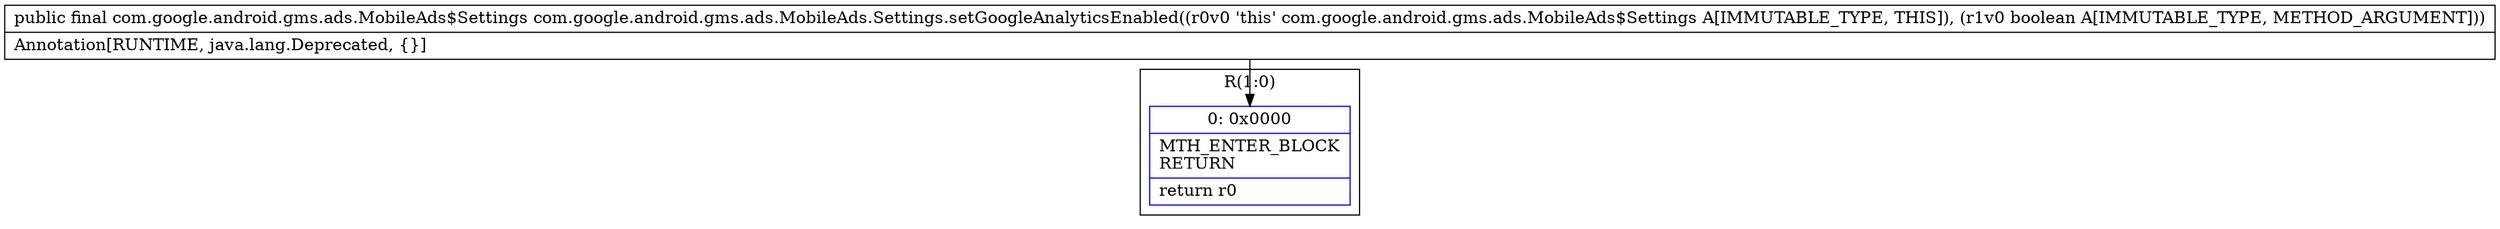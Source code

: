 digraph "CFG forcom.google.android.gms.ads.MobileAds.Settings.setGoogleAnalyticsEnabled(Z)Lcom\/google\/android\/gms\/ads\/MobileAds$Settings;" {
subgraph cluster_Region_616861960 {
label = "R(1:0)";
node [shape=record,color=blue];
Node_0 [shape=record,label="{0\:\ 0x0000|MTH_ENTER_BLOCK\lRETURN\l|return r0\l}"];
}
MethodNode[shape=record,label="{public final com.google.android.gms.ads.MobileAds$Settings com.google.android.gms.ads.MobileAds.Settings.setGoogleAnalyticsEnabled((r0v0 'this' com.google.android.gms.ads.MobileAds$Settings A[IMMUTABLE_TYPE, THIS]), (r1v0 boolean A[IMMUTABLE_TYPE, METHOD_ARGUMENT]))  | Annotation[RUNTIME, java.lang.Deprecated, \{\}]\l}"];
MethodNode -> Node_0;
}

